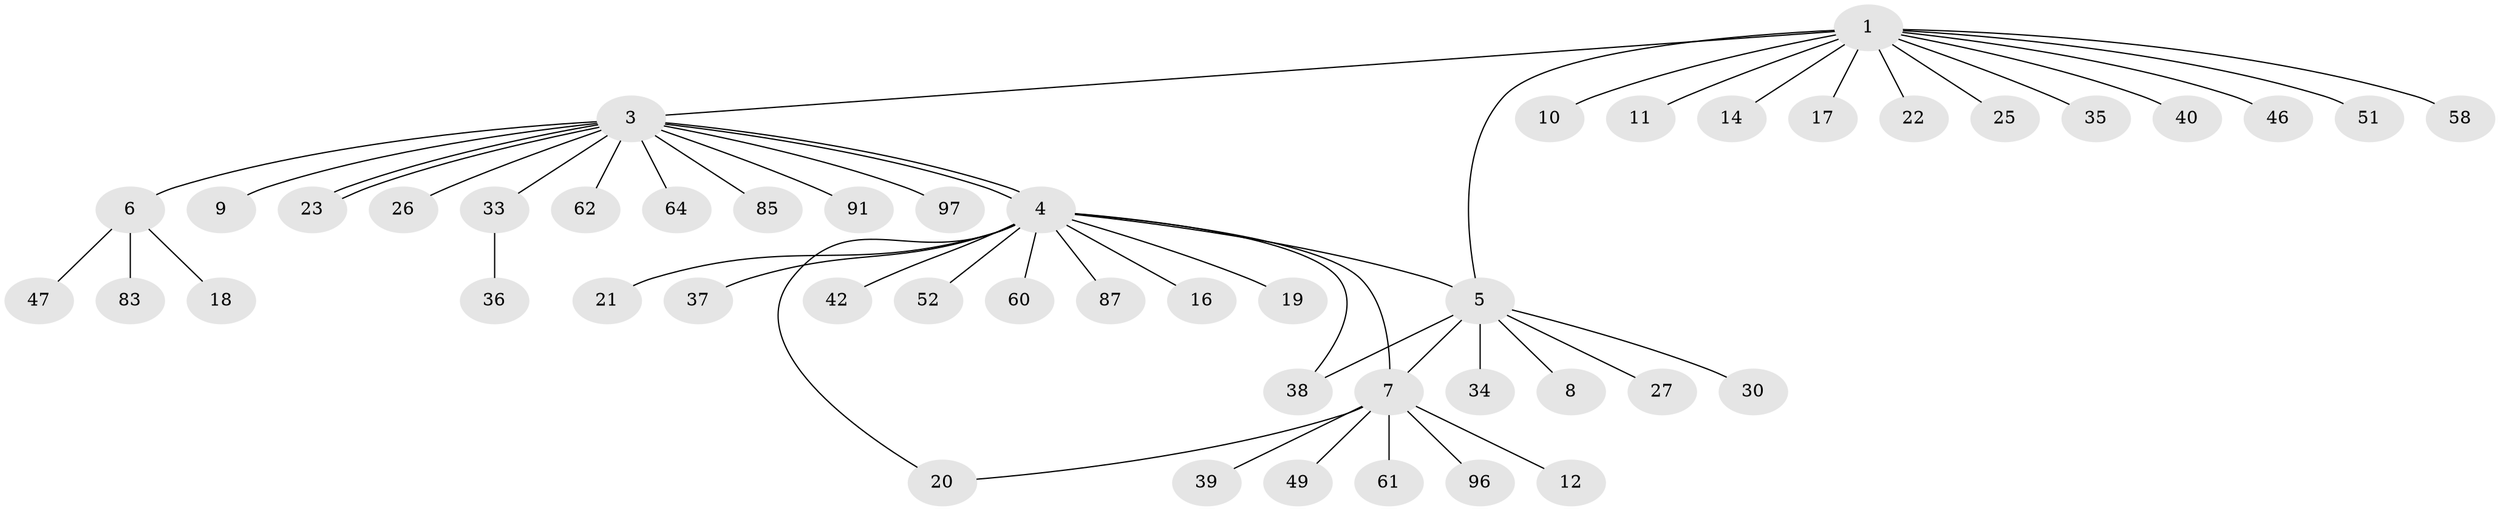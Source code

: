 // original degree distribution, {15: 0.02040816326530612, 1: 0.6530612244897959, 14: 0.01020408163265306, 11: 0.01020408163265306, 4: 0.030612244897959183, 9: 0.01020408163265306, 2: 0.1326530612244898, 3: 0.11224489795918367, 6: 0.01020408163265306, 5: 0.01020408163265306}
// Generated by graph-tools (version 1.1) at 2025/14/03/09/25 04:14:40]
// undirected, 49 vertices, 54 edges
graph export_dot {
graph [start="1"]
  node [color=gray90,style=filled];
  1 [super="+2"];
  3;
  4;
  5 [super="+15+13+53+76+92"];
  6;
  7 [super="+24"];
  8 [super="+79"];
  9;
  10 [super="+57"];
  11 [super="+28+50"];
  12;
  14 [super="+95+98"];
  16 [super="+54"];
  17;
  18;
  19 [super="+70"];
  20 [super="+82+81+32"];
  21;
  22 [super="+59"];
  23;
  25 [super="+56+55+41+31"];
  26;
  27;
  30;
  33 [super="+43"];
  34;
  35;
  36;
  37 [super="+77+94+44"];
  38 [super="+74"];
  39 [super="+86"];
  40 [super="+45+78"];
  42 [super="+48+88"];
  46;
  47 [super="+80"];
  49 [super="+66"];
  51;
  52;
  58;
  60;
  61;
  62;
  64;
  83 [super="+93"];
  85;
  87;
  91;
  96;
  97;
  1 -- 3;
  1 -- 10;
  1 -- 11;
  1 -- 14;
  1 -- 17;
  1 -- 22;
  1 -- 25;
  1 -- 35;
  1 -- 40;
  1 -- 46;
  1 -- 51;
  1 -- 58;
  1 -- 5 [weight=2];
  3 -- 4;
  3 -- 4;
  3 -- 6;
  3 -- 9;
  3 -- 23;
  3 -- 23;
  3 -- 26;
  3 -- 33;
  3 -- 62;
  3 -- 64;
  3 -- 85;
  3 -- 91;
  3 -- 97;
  4 -- 5;
  4 -- 7;
  4 -- 16;
  4 -- 19;
  4 -- 20;
  4 -- 21;
  4 -- 37 [weight=2];
  4 -- 38;
  4 -- 42;
  4 -- 52;
  4 -- 60;
  4 -- 87;
  5 -- 7;
  5 -- 8;
  5 -- 27;
  5 -- 30;
  5 -- 34;
  5 -- 38;
  6 -- 18;
  6 -- 47;
  6 -- 83;
  7 -- 12;
  7 -- 39;
  7 -- 49;
  7 -- 61;
  7 -- 96;
  7 -- 20;
  33 -- 36;
}

